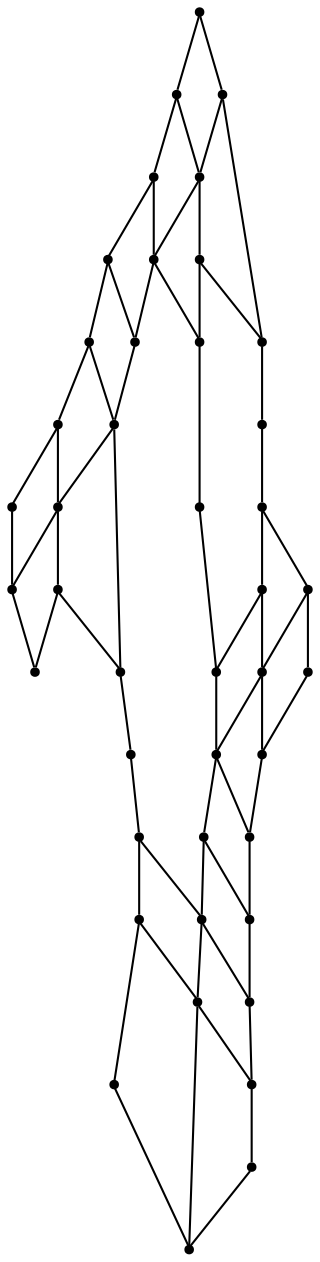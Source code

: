 graph {
  node [shape=point,comment="{\"directed\":false,\"doi\":\"10.1007/11618058_3\",\"figure\":\"4 (9)\"}"]

  v0 [pos="1221.0480014534883,907.4339031249053"]
  v1 [pos="1215.667768895349,922.329787320869"]
  v2 [pos="1208.9665152616278,893.8256064126657"]
  v3 [pos="1203.5488917151163,950.9297171304391"]
  v4 [pos="1205.6398619186048,908.0422201821971"]
  v5 [pos="1184.1536200944765,868.954765704251"]
  v6 [pos="1200.9609011627906,931.1047354409861"]
  v7 [pos="1181.3238917151164,886.071439491686"]
  v8 [pos="1178.6608966206395,932.6214590737986"]
  v9 [pos="1149.0220521438953,832.9464394916859"]
  v10 [pos="1144.046125545058,838.5005433430043"]
  v11 [pos="1141.2164607558138,978.7089466124542"]
  v12 [pos="1109.8731468023257,801.7422476480173"]
  v13 [pos="1093.3950399709302,806.1297852863637"]
  v14 [pos="1095.683012354651,1016.975605395413"]
  v15 [pos="1082.8597792514533,780.2755474120147"]
  v16 [pos="1108.0978061409883,1032.542240527249"]
  v17 [pos="1084.0266578851742,1050.8047222167022"]
  v18 [pos="1092.5323764534883,1036.1797768940296"]
  v19 [pos="1050.5620730377907,1023.3130891193715"]
  v20 [pos="1069.3072311046512,785.4297120441761"]
  v21 [pos="1047.9855763989826,812.3713929523793"]
  v22 [pos="1071.3451353561047,1043.908893969632"]
  v23 [pos="1071.1451126453487,1059.0088962584502"]
  v24 [pos="1068.2570562318313,770.3672527342801"]
  v25 [pos="1058.3676962209302,1049.1787392963734"]
  v26 [pos="1047.2156272710756,792.978711830553"]
  v27 [pos="1054.25861418968,778.3631125161814"]
  v28 [pos="1034.304894167878,1027.7630606362986"]
  v29 [pos="1027.5025640443314,796.146436439928"]
  v30 [pos="1003.596050599564,990.9422356952991"]
  v31 [pos="1006.4205486918604,850.6006041238472"]
  v32 [pos="998.6201240007267,996.5297181476918"]
  v33 [pos="986.5543445675872,831.650618619697"]
  v34 [pos="972.9476494367732,896.5255537698434"]
  v35 [pos="970.0012649890989,943.1880433430043"]
  v36 [pos="966.9548691860465,960.3755433430042"]
  v37 [pos="956.0820244367733,877.1505474120146"]
  v38 [pos="954.5494231468024,897.6537186970082"]
  v39 [pos="948.9765284338662,920.9422547687856"]
  v40 [pos="945.0841297238371,935.3006163308785"]
  v41 [pos="941.3084188771802,906.3631176024444"]
  v42 [pos="934.8207644440407,921.5224702228871"]

  v0 -- v1 [id="-1",pos="1221.0480014534883,907.4339031249053 1215.667768895349,922.329787320869 1215.667768895349,922.329787320869 1215.667768895349,922.329787320869"]
  v42 -- v41 [id="-2",pos="934.8207644440407,921.5224702228871 941.3084188771802,906.3631176024444 941.3084188771802,906.3631176024444 941.3084188771802,906.3631176024444"]
  v42 -- v40 [id="-5",pos="934.8207644440407,921.5224702228871 945.0841297238371,935.3006163308785 945.0841297238371,935.3006163308785 945.0841297238371,935.3006163308785"]
  v41 -- v37 [id="-8",pos="941.3084188771802,906.3631176024444 956.0820244367733,877.1505474120146 956.0820244367733,877.1505474120146 956.0820244367733,877.1505474120146"]
  v41 -- v39 [id="-11",pos="941.3084188771802,906.3631176024444 948.9765284338662,920.9422547687856 948.9765284338662,920.9422547687856 948.9765284338662,920.9422547687856"]
  v40 -- v39 [id="-14",pos="945.0841297238371,935.3006163308785 948.9765284338662,920.9422547687856 948.9765284338662,920.9422547687856 948.9765284338662,920.9422547687856"]
  v40 -- v36 [id="-17",pos="945.0841297238371,935.3006163308785 966.9548691860465,960.3755433430042 966.9548691860465,960.3755433430042 966.9548691860465,960.3755433430042"]
  v39 -- v38 [id="-22",pos="948.9765284338662,920.9422547687856 954.5494231468024,897.6537186970082 954.5494231468024,897.6537186970082 954.5494231468024,897.6537186970082"]
  v39 -- v35 [id="-25",pos="948.9765284338662,920.9422547687856 970.0012649890989,943.1880433430043 970.0012649890989,943.1880433430043 970.0012649890989,943.1880433430043"]
  v38 -- v37 [id="-27",pos="954.5494231468024,897.6537186970082 956.0820244367733,877.1505474120146 956.0820244367733,877.1505474120146 956.0820244367733,877.1505474120146"]
  v38 -- v34 [id="-33",pos="954.5494231468024,897.6537186970082 972.9476494367732,896.5255537698434 972.9476494367732,896.5255537698434 972.9476494367732,896.5255537698434"]
  v37 -- v33 [id="-36",pos="956.0820244367733,877.1505474120146 986.5543445675872,831.650618619697 986.5543445675872,831.650618619697 986.5543445675872,831.650618619697"]
  v36 -- v35 [id="-40",pos="966.9548691860465,960.3755433430042 970.0012649890989,943.1880433430043 970.0012649890989,943.1880433430043 970.0012649890989,943.1880433430043"]
  v36 -- v32 [id="-43",pos="966.9548691860465,960.3755433430042 998.6201240007267,996.5297181476918 998.6201240007267,996.5297181476918 998.6201240007267,996.5297181476918"]
  v35 -- v34 [id="-47",pos="970.0012649890989,943.1880433430043 972.9476494367732,896.5255537698434 972.9476494367732,896.5255537698434 972.9476494367732,896.5255537698434"]
  v35 -- v30 [id="-51",pos="970.0012649890989,943.1880433430043 1003.596050599564,990.9422356952991 1003.596050599564,990.9422356952991 1003.596050599564,990.9422356952991"]
  v34 -- v31 [id="-56",pos="972.9476494367732,896.5255537698434 1006.4205486918604,850.6006041238472 1006.4205486918604,850.6006041238472 1006.4205486918604,850.6006041238472"]
  v33 -- v29 [id="-60",pos="986.5543445675872,831.650618619697 1027.5025640443314,796.146436439928 1027.5025640443314,796.146436439928 1027.5025640443314,796.146436439928"]
  v32 -- v30 [id="-64",pos="998.6201240007267,996.5297181476918 1003.596050599564,990.9422356952991 1003.596050599564,990.9422356952991 1003.596050599564,990.9422356952991"]
  v32 -- v28 [id="-67",pos="998.6201240007267,996.5297181476918 1034.304894167878,1027.7630606362986 1034.304894167878,1027.7630606362986 1034.304894167878,1027.7630606362986"]
  v30 -- v19 [id="-73",pos="1003.596050599564,990.9422356952991 1050.5620730377907,1023.3130891193715 1050.5620730377907,1023.3130891193715 1050.5620730377907,1023.3130891193715"]
  v31 -- v21 [id="-76",pos="1006.4205486918604,850.6006041238472 1047.9855763989826,812.3713929523793 1047.9855763989826,812.3713929523793 1047.9855763989826,812.3713929523793"]
  v29 -- v27 [id="-80",pos="1027.5025640443314,796.146436439928 1054.25861418968,778.3631125161814 1054.25861418968,778.3631125161814 1054.25861418968,778.3631125161814"]
  v29 -- v26 [id="-82",pos="1027.5025640443314,796.146436439928 1047.2156272710756,792.978711830553 1047.2156272710756,792.978711830553 1047.2156272710756,792.978711830553"]
  v28 -- v25 [id="-87",pos="1034.304894167878,1027.7630606362986 1058.3676962209302,1049.1787392963734 1058.3676962209302,1049.1787392963734 1058.3676962209302,1049.1787392963734"]
  v28 -- v19 [id="-88",pos="1034.304894167878,1027.7630606362986 1050.5620730377907,1023.3130891193715 1050.5620730377907,1023.3130891193715 1050.5620730377907,1023.3130891193715"]
  v26 -- v21 [id="-95",pos="1047.2156272710756,792.978711830553 1047.9855763989826,812.3713929523793 1047.9855763989826,812.3713929523793 1047.9855763989826,812.3713929523793"]
  v26 -- v20 [id="-98",pos="1047.2156272710756,792.978711830553 1069.3072311046512,785.4297120441761 1069.3072311046512,785.4297120441761 1069.3072311046512,785.4297120441761"]
  v21 -- v13 [id="-103",pos="1047.9855763989826,812.3713929523793 1093.3950399709302,806.1297852863637 1093.3950399709302,806.1297852863637 1093.3950399709302,806.1297852863637"]
  v19 -- v22 [id="-107",pos="1050.5620730377907,1023.3130891193715 1071.3451353561047,1043.908893969632 1071.3451353561047,1043.908893969632 1071.3451353561047,1043.908893969632"]
  v19 -- v14 [id="-108",pos="1050.5620730377907,1023.3130891193715 1095.683012354651,1016.975605395413 1095.683012354651,1016.975605395413 1095.683012354651,1016.975605395413"]
  v27 -- v24 [id="-112",pos="1054.25861418968,778.3631125161814 1068.2570562318313,770.3672527342801 1068.2570562318313,770.3672527342801 1068.2570562318313,770.3672527342801"]
  v27 -- v20 [id="-115",pos="1054.25861418968,778.3631125161814 1069.3072311046512,785.4297120441761 1069.3072311046512,785.4297120441761 1069.3072311046512,785.4297120441761"]
  v25 -- v22 [id="-119",pos="1058.3676962209302,1049.1787392963734 1071.3451353561047,1043.908893969632 1071.3451353561047,1043.908893969632 1071.3451353561047,1043.908893969632"]
  v25 -- v23 [id="-120",pos="1058.3676962209302,1049.1787392963734 1071.1451126453487,1059.0088962584502 1071.1451126453487,1059.0088962584502 1071.1451126453487,1059.0088962584502"]
  v24 -- v15 [id="-129",pos="1068.2570562318313,770.3672527342801 1082.8597792514533,780.2755474120147 1082.8597792514533,780.2755474120147 1082.8597792514533,780.2755474120147"]
  v20 -- v15 [id="-137",pos="1069.3072311046512,785.4297120441761 1082.8597792514533,780.2755474120147 1082.8597792514533,780.2755474120147 1082.8597792514533,780.2755474120147"]
  v20 -- v13 [id="-138",pos="1069.3072311046512,785.4297120441761 1093.3950399709302,806.1297852863637 1093.3950399709302,806.1297852863637 1093.3950399709302,806.1297852863637"]
  v23 -- v17 [id="-140",pos="1071.1451126453487,1059.0088962584502 1084.0266578851742,1050.8047222167022 1084.0266578851742,1050.8047222167022 1084.0266578851742,1050.8047222167022"]
  v22 -- v18 [id="-143",pos="1071.3451353561047,1043.908893969632 1092.5323764534883,1036.1797768940296 1092.5323764534883,1036.1797768940296 1092.5323764534883,1036.1797768940296"]
  v22 -- v17 [id="-144",pos="1071.3451353561047,1043.908893969632 1084.0266578851742,1050.8047222167022 1084.0266578851742,1050.8047222167022 1084.0266578851742,1050.8047222167022"]
  v15 -- v12 [id="-155",pos="1082.8597792514533,780.2755474120147 1109.8731468023257,801.7422476480173 1109.8731468023257,801.7422476480173 1109.8731468023257,801.7422476480173"]
  v17 -- v16 [id="-156",pos="1084.0266578851742,1050.8047222167022 1108.0978061409883,1032.542240527249 1108.0978061409883,1032.542240527249 1108.0978061409883,1032.542240527249"]
  v18 -- v14 [id="-164",pos="1092.5323764534883,1036.1797768940296 1095.683012354651,1016.975605395413 1095.683012354651,1016.975605395413 1095.683012354651,1016.975605395413"]
  v18 -- v16 [id="-166",pos="1092.5323764534883,1036.1797768940296 1108.0978061409883,1032.542240527249 1108.0978061409883,1032.542240527249 1108.0978061409883,1032.542240527249"]
  v13 -- v12 [id="-171",pos="1093.3950399709302,806.1297852863637 1109.8731468023257,801.7422476480173 1109.8731468023257,801.7422476480173 1109.8731468023257,801.7422476480173"]
  v13 -- v10 [id="-172",pos="1093.3950399709302,806.1297852863637 1144.046125545058,838.5005433430043 1144.046125545058,838.5005433430043 1144.046125545058,838.5005433430043"]
  v14 -- v11 [id="-176",pos="1095.683012354651,1016.975605395413 1141.2164607558138,978.7089466124542 1141.2164607558138,978.7089466124542 1141.2164607558138,978.7089466124542"]
  v12 -- v9 [id="-187",pos="1109.8731468023257,801.7422476480173 1149.0220521438953,832.9464394916859 1149.0220521438953,832.9464394916859 1149.0220521438953,832.9464394916859"]
  v11 -- v8 [id="-190",pos="1141.2164607558138,978.7089466124542 1178.6608966206395,932.6214590737986 1178.6608966206395,932.6214590737986 1178.6608966206395,932.6214590737986"]
  v10 -- v9 [id="-195",pos="1144.046125545058,838.5005433430043 1149.0220521438953,832.9464394916859 1149.0220521438953,832.9464394916859 1149.0220521438953,832.9464394916859"]
  v10 -- v7 [id="-196",pos="1144.046125545058,838.5005433430043 1181.3238917151164,886.071439491686 1181.3238917151164,886.071439491686 1181.3238917151164,886.071439491686"]
  v9 -- v5 [id="-203",pos="1149.0220521438953,832.9464394916859 1184.1536200944765,868.954765704251 1184.1536200944765,868.954765704251 1184.1536200944765,868.954765704251"]
  v8 -- v7 [id="-206",pos="1178.6608966206395,932.6214590737986 1181.3238917151164,886.071439491686 1181.3238917151164,886.071439491686 1181.3238917151164,886.071439491686"]
  v8 -- v6 [id="-208",pos="1178.6608966206395,932.6214590737986 1200.9609011627906,931.1047354409861 1200.9609011627906,931.1047354409861 1200.9609011627906,931.1047354409861"]
  v7 -- v5 [id="-213",pos="1181.3238917151164,886.071439491686 1184.1536200944765,868.954765704251 1184.1536200944765,868.954765704251 1184.1536200944765,868.954765704251"]
  v7 -- v4 [id="-217",pos="1181.3238917151164,886.071439491686 1205.6398619186048,908.0422201821971 1205.6398619186048,908.0422201821971 1205.6398619186048,908.0422201821971"]
  v5 -- v2 [id="-223",pos="1184.1536200944765,868.954765704251 1208.9665152616278,893.8256064126657 1208.9665152616278,893.8256064126657 1208.9665152616278,893.8256064126657"]
  v6 -- v4 [id="-227",pos="1200.9609011627906,931.1047354409861 1205.6398619186048,908.0422201821971 1205.6398619186048,908.0422201821971 1205.6398619186048,908.0422201821971"]
  v6 -- v3 [id="-228",pos="1200.9609011627906,931.1047354409861 1203.5488917151163,950.9297171304391 1203.5488917151163,950.9297171304391 1203.5488917151163,950.9297171304391"]
  v3 -- v1 [id="-232",pos="1203.5488917151163,950.9297171304391 1215.667768895349,922.329787320869 1215.667768895349,922.329787320869 1215.667768895349,922.329787320869"]
  v4 -- v2 [id="-238",pos="1205.6398619186048,908.0422201821971 1208.9665152616278,893.8256064126657 1208.9665152616278,893.8256064126657 1208.9665152616278,893.8256064126657"]
  v4 -- v1 [id="-241",pos="1205.6398619186048,908.0422201821971 1215.667768895349,922.329787320869 1215.667768895349,922.329787320869 1215.667768895349,922.329787320869"]
  v2 -- v0 [id="-247",pos="1208.9665152616278,893.8256064126657 1221.0480014534883,907.4339031249053 1221.0480014534883,907.4339031249053 1221.0480014534883,907.4339031249053"]
}